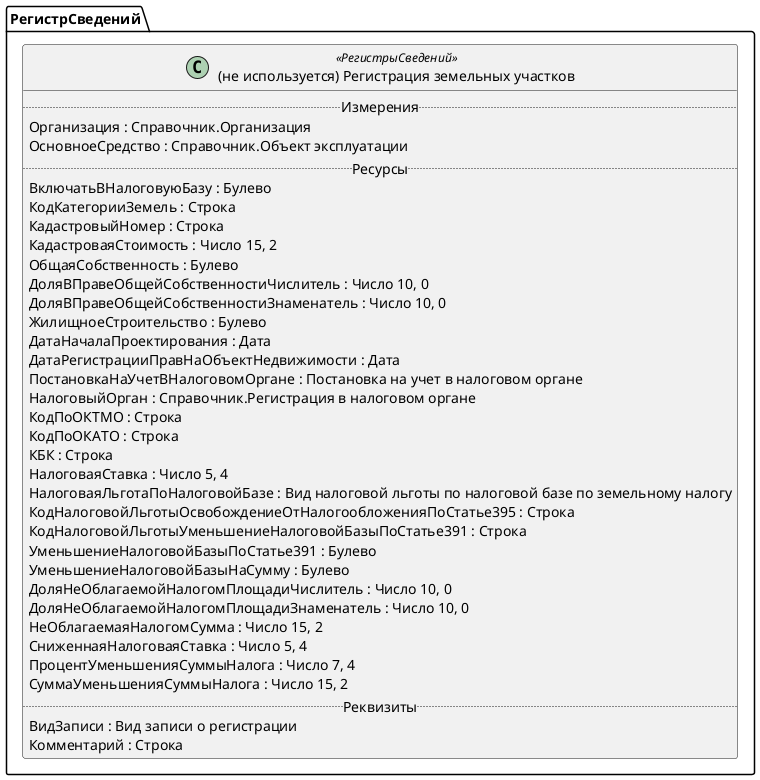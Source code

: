 ﻿@startuml УдалитьРегистрацияЗемельныхУчастков
'!include templates.wsd
'..\include templates.wsd
class РегистрСведений.УдалитьРегистрацияЗемельныхУчастков as "(не используется) Регистрация земельных участков" <<РегистрыСведений>>
{
..Измерения..
Организация : Справочник.Организация
ОсновноеСредство : Справочник.Объект эксплуатации
..Ресурсы..
ВключатьВНалоговуюБазу : Булево
КодКатегорииЗемель : Строка
КадастровыйНомер : Строка
КадастроваяСтоимость : Число 15, 2
ОбщаяСобственность : Булево
ДоляВПравеОбщейСобственностиЧислитель : Число 10, 0
ДоляВПравеОбщейСобственностиЗнаменатель : Число 10, 0
ЖилищноеСтроительство : Булево
ДатаНачалаПроектирования : Дата
ДатаРегистрацииПравНаОбъектНедвижимости : Дата
ПостановкаНаУчетВНалоговомОргане : Постановка на учет в налоговом органе
НалоговыйОрган : Справочник.Регистрация в налоговом органе
КодПоОКТМО : Строка
КодПоОКАТО : Строка
КБК : Строка
НалоговаяСтавка : Число 5, 4
НалоговаяЛьготаПоНалоговойБазе : Вид налоговой льготы по налоговой базе по земельному налогу
КодНалоговойЛьготыОсвобождениеОтНалогообложенияПоСтатье395 : Строка
КодНалоговойЛьготыУменьшениеНалоговойБазыПоСтатье391 : Строка
УменьшениеНалоговойБазыПоСтатье391 : Булево
УменьшениеНалоговойБазыНаСумму : Булево
ДоляНеОблагаемойНалогомПлощадиЧислитель : Число 10, 0
ДоляНеОблагаемойНалогомПлощадиЗнаменатель : Число 10, 0
НеОблагаемаяНалогомСумма : Число 15, 2
СниженнаяНалоговаяСтавка : Число 5, 4
ПроцентУменьшенияСуммыНалога : Число 7, 4
СуммаУменьшенияСуммыНалога : Число 15, 2
..Реквизиты..
ВидЗаписи : Вид записи о регистрации
Комментарий : Строка
}
@enduml
